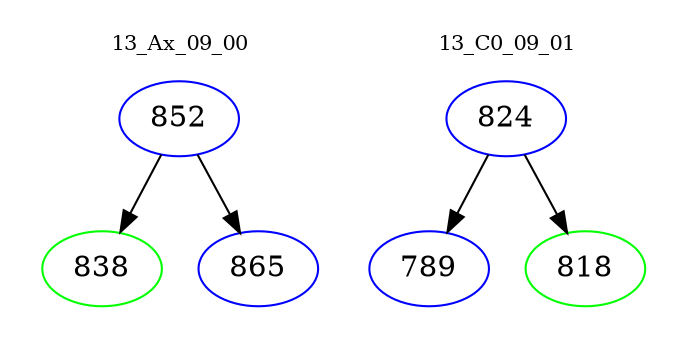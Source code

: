 digraph{
subgraph cluster_0 {
color = white
label = "13_Ax_09_00";
fontsize=10;
T0_852 [label="852", color="blue"]
T0_852 -> T0_838 [color="black"]
T0_838 [label="838", color="green"]
T0_852 -> T0_865 [color="black"]
T0_865 [label="865", color="blue"]
}
subgraph cluster_1 {
color = white
label = "13_C0_09_01";
fontsize=10;
T1_824 [label="824", color="blue"]
T1_824 -> T1_789 [color="black"]
T1_789 [label="789", color="blue"]
T1_824 -> T1_818 [color="black"]
T1_818 [label="818", color="green"]
}
}

